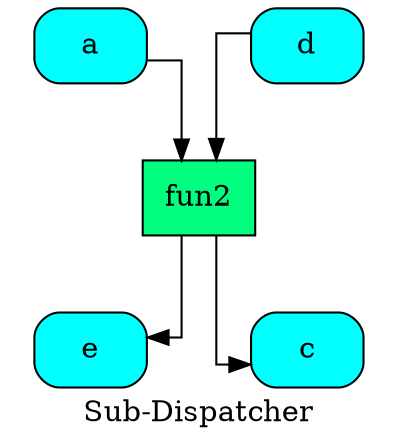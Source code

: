 digraph "Sub-Dispatcher" {
	graph [ratio=1]
	node [style=filled]
	splines = ortho
	label = "Sub-Dispatcher"
		"Sub-Dispatcher_1674253456152474721" [label="{ a  }" fillcolor=cyan shape=Mrecord]
		"Sub-Dispatcher_-6328780589348846534" [label="{ e  }" fillcolor=cyan shape=Mrecord]
		"Sub-Dispatcher_4565917451832910932" [label="{ fun2  }" fillcolor=springgreen shape=record]
		"Sub-Dispatcher_4736239098108350630" [label="{ c  }" fillcolor=cyan shape=Mrecord]
		"Sub-Dispatcher_-6575553139397358114" [label="{ d  }" fillcolor=cyan shape=Mrecord]
			"Sub-Dispatcher_1674253456152474721" -> "Sub-Dispatcher_4565917451832910932"
			"Sub-Dispatcher_4565917451832910932" -> "Sub-Dispatcher_-6328780589348846534"
			"Sub-Dispatcher_4565917451832910932" -> "Sub-Dispatcher_4736239098108350630"
			"Sub-Dispatcher_-6575553139397358114" -> "Sub-Dispatcher_4565917451832910932"
}